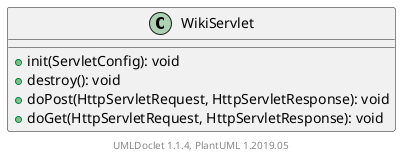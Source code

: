 @startuml

    class WikiServlet [[WikiServlet.html]] {
        +init(ServletConfig): void
        +destroy(): void
        +doPost(HttpServletRequest, HttpServletResponse): void
        +doGet(HttpServletRequest, HttpServletResponse): void
    }


    center footer UMLDoclet 1.1.4, PlantUML 1.2019.05
@enduml
